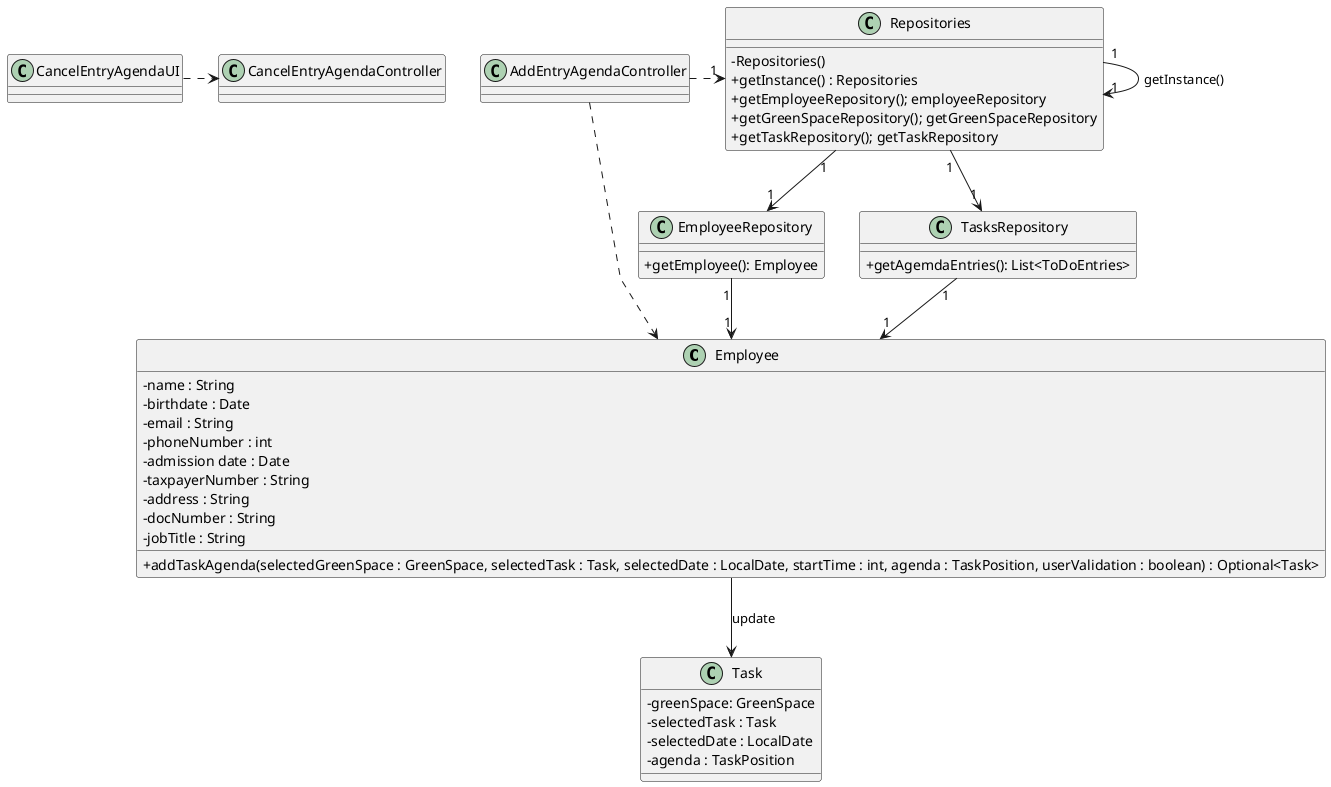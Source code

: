 @startuml
'skinparam monochrome true
skinparam packageStyle rectangle
skinparam shadowing false
skinparam linetype polyline
'skinparam linetype orto

skinparam classAttributeIconSize 0

'left to right direction
class Employee{
    -name : String
    -birthdate : Date
    -email : String
    -phoneNumber : int
    -admission date : Date
    -taxpayerNumber : String
    -address : String
    -docNumber : String
    -jobTitle : String

+ addTaskAgenda(selectedGreenSpace : GreenSpace, selectedTask : Task, selectedDate : LocalDate, startTime : int, agenda : TaskPosition, userValidation : boolean) : Optional<Task>


}

class Task{
-greenSpace: GreenSpace
-selectedTask : Task
-selectedDate : LocalDate
-agenda : TaskPosition

}


class CancelEntryAgendaController{

}

class CancelEntryAgendaUI{

}

class Repositories {
    - Repositories()
    + getInstance() : Repositories
    + getEmployeeRepository(); employeeRepository
     + getGreenSpaceRepository(); getGreenSpaceRepository
     + getTaskRepository(); getTaskRepository

}
class EmployeeRepository{


+getEmployee(): Employee

}
class TasksRepository{
 +getAgemdaEntries(): List<ToDoEntries>
}

CancelEntryAgendaUI .>CancelEntryAgendaController

AddEntryAgendaController .> "1" Repositories

Repositories "1" --> "1" Repositories : getInstance()
Repositories "1" --> "1" EmployeeRepository
Repositories "1" --> "1" TasksRepository

AddEntryAgendaController ..>Employee

EmployeeRepository "1" --> "1" Employee
TasksRepository "1" --> "1" Employee

Employee --> Task: update


@enduml